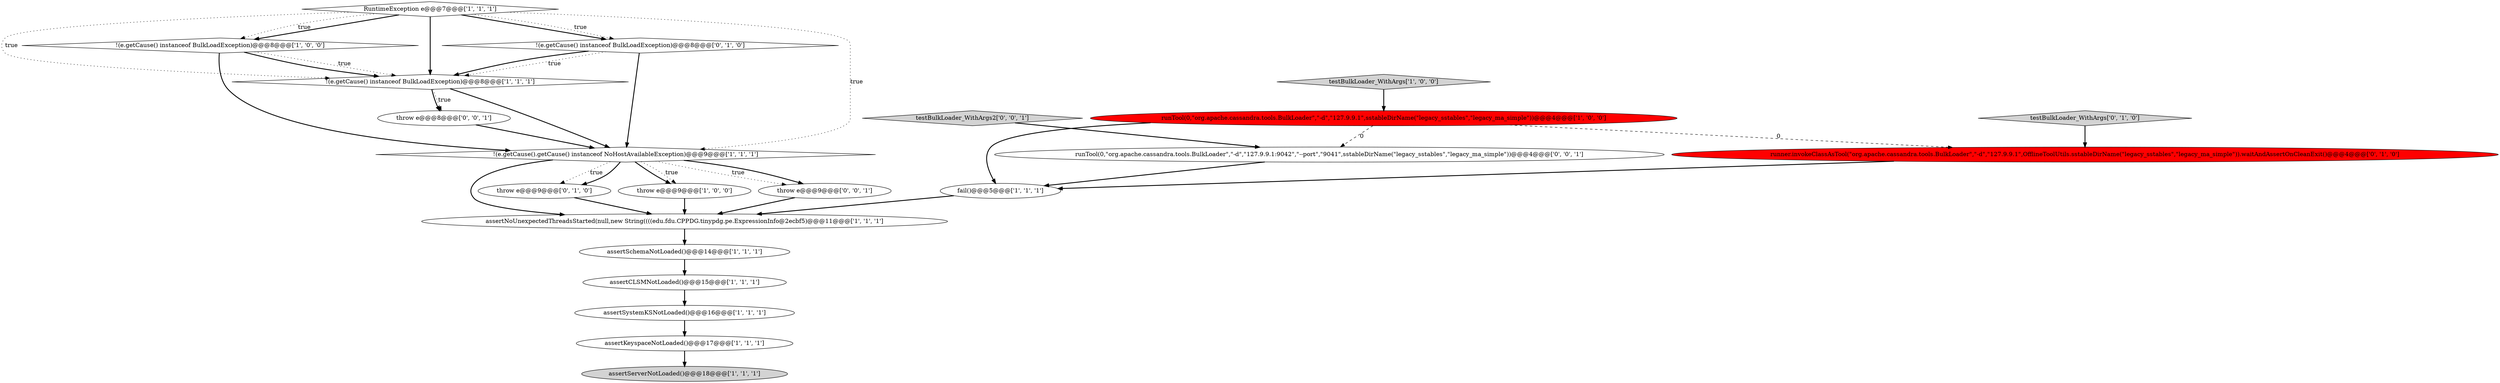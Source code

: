 digraph {
15 [style = filled, label = "runner.invokeClassAsTool(\"org.apache.cassandra.tools.BulkLoader\",\"-d\",\"127.9.9.1\",OfflineToolUtils.sstableDirName(\"legacy_sstables\",\"legacy_ma_simple\")).waitAndAssertOnCleanExit()@@@4@@@['0', '1', '0']", fillcolor = red, shape = ellipse image = "AAA1AAABBB2BBB"];
19 [style = filled, label = "runTool(0,\"org.apache.cassandra.tools.BulkLoader\",\"-d\",\"127.9.9.1:9042\",\"--port\",\"9041\",sstableDirName(\"legacy_sstables\",\"legacy_ma_simple\"))@@@4@@@['0', '0', '1']", fillcolor = white, shape = ellipse image = "AAA0AAABBB3BBB"];
3 [style = filled, label = "testBulkLoader_WithArgs['1', '0', '0']", fillcolor = lightgray, shape = diamond image = "AAA0AAABBB1BBB"];
16 [style = filled, label = "testBulkLoader_WithArgs['0', '1', '0']", fillcolor = lightgray, shape = diamond image = "AAA0AAABBB2BBB"];
18 [style = filled, label = "throw e@@@8@@@['0', '0', '1']", fillcolor = white, shape = ellipse image = "AAA0AAABBB3BBB"];
6 [style = filled, label = "runTool(0,\"org.apache.cassandra.tools.BulkLoader\",\"-d\",\"127.9.9.1\",sstableDirName(\"legacy_sstables\",\"legacy_ma_simple\"))@@@4@@@['1', '0', '0']", fillcolor = red, shape = ellipse image = "AAA1AAABBB1BBB"];
20 [style = filled, label = "throw e@@@9@@@['0', '0', '1']", fillcolor = white, shape = ellipse image = "AAA0AAABBB3BBB"];
12 [style = filled, label = "!(e.getCause().getCause() instanceof NoHostAvailableException)@@@9@@@['1', '1', '1']", fillcolor = white, shape = diamond image = "AAA0AAABBB1BBB"];
2 [style = filled, label = "throw e@@@9@@@['1', '0', '0']", fillcolor = white, shape = ellipse image = "AAA0AAABBB1BBB"];
10 [style = filled, label = "assertServerNotLoaded()@@@18@@@['1', '1', '1']", fillcolor = lightgray, shape = ellipse image = "AAA0AAABBB1BBB"];
1 [style = filled, label = "fail()@@@5@@@['1', '1', '1']", fillcolor = white, shape = ellipse image = "AAA0AAABBB1BBB"];
9 [style = filled, label = "assertKeyspaceNotLoaded()@@@17@@@['1', '1', '1']", fillcolor = white, shape = ellipse image = "AAA0AAABBB1BBB"];
13 [style = filled, label = "assertSystemKSNotLoaded()@@@16@@@['1', '1', '1']", fillcolor = white, shape = ellipse image = "AAA0AAABBB1BBB"];
11 [style = filled, label = "assertCLSMNotLoaded()@@@15@@@['1', '1', '1']", fillcolor = white, shape = ellipse image = "AAA0AAABBB1BBB"];
4 [style = filled, label = "assertSchemaNotLoaded()@@@14@@@['1', '1', '1']", fillcolor = white, shape = ellipse image = "AAA0AAABBB1BBB"];
7 [style = filled, label = "RuntimeException e@@@7@@@['1', '1', '1']", fillcolor = white, shape = diamond image = "AAA0AAABBB1BBB"];
21 [style = filled, label = "testBulkLoader_WithArgs2['0', '0', '1']", fillcolor = lightgray, shape = diamond image = "AAA0AAABBB3BBB"];
5 [style = filled, label = "!(e.getCause() instanceof BulkLoadException)@@@8@@@['1', '1', '1']", fillcolor = white, shape = diamond image = "AAA0AAABBB1BBB"];
8 [style = filled, label = "assertNoUnexpectedThreadsStarted(null,new String((((edu.fdu.CPPDG.tinypdg.pe.ExpressionInfo@2ecbf5)@@@11@@@['1', '1', '1']", fillcolor = white, shape = ellipse image = "AAA0AAABBB1BBB"];
14 [style = filled, label = "!(e.getCause() instanceof BulkLoadException)@@@8@@@['0', '1', '0']", fillcolor = white, shape = diamond image = "AAA0AAABBB2BBB"];
17 [style = filled, label = "throw e@@@9@@@['0', '1', '0']", fillcolor = white, shape = ellipse image = "AAA0AAABBB2BBB"];
0 [style = filled, label = "!(e.getCause() instanceof BulkLoadException)@@@8@@@['1', '0', '0']", fillcolor = white, shape = diamond image = "AAA0AAABBB1BBB"];
17->8 [style = bold, label=""];
16->15 [style = bold, label=""];
12->17 [style = dotted, label="true"];
1->8 [style = bold, label=""];
0->5 [style = dotted, label="true"];
21->19 [style = bold, label=""];
5->18 [style = dotted, label="true"];
0->12 [style = bold, label=""];
12->17 [style = bold, label=""];
12->2 [style = dotted, label="true"];
18->12 [style = bold, label=""];
12->20 [style = bold, label=""];
3->6 [style = bold, label=""];
7->0 [style = bold, label=""];
5->18 [style = bold, label=""];
9->10 [style = bold, label=""];
7->0 [style = dotted, label="true"];
7->12 [style = dotted, label="true"];
7->5 [style = dotted, label="true"];
7->14 [style = bold, label=""];
6->1 [style = bold, label=""];
19->1 [style = bold, label=""];
12->2 [style = bold, label=""];
7->5 [style = bold, label=""];
20->8 [style = bold, label=""];
14->5 [style = dotted, label="true"];
12->20 [style = dotted, label="true"];
5->12 [style = bold, label=""];
6->15 [style = dashed, label="0"];
12->8 [style = bold, label=""];
14->12 [style = bold, label=""];
11->13 [style = bold, label=""];
6->19 [style = dashed, label="0"];
13->9 [style = bold, label=""];
8->4 [style = bold, label=""];
4->11 [style = bold, label=""];
2->8 [style = bold, label=""];
0->5 [style = bold, label=""];
14->5 [style = bold, label=""];
15->1 [style = bold, label=""];
7->14 [style = dotted, label="true"];
}
